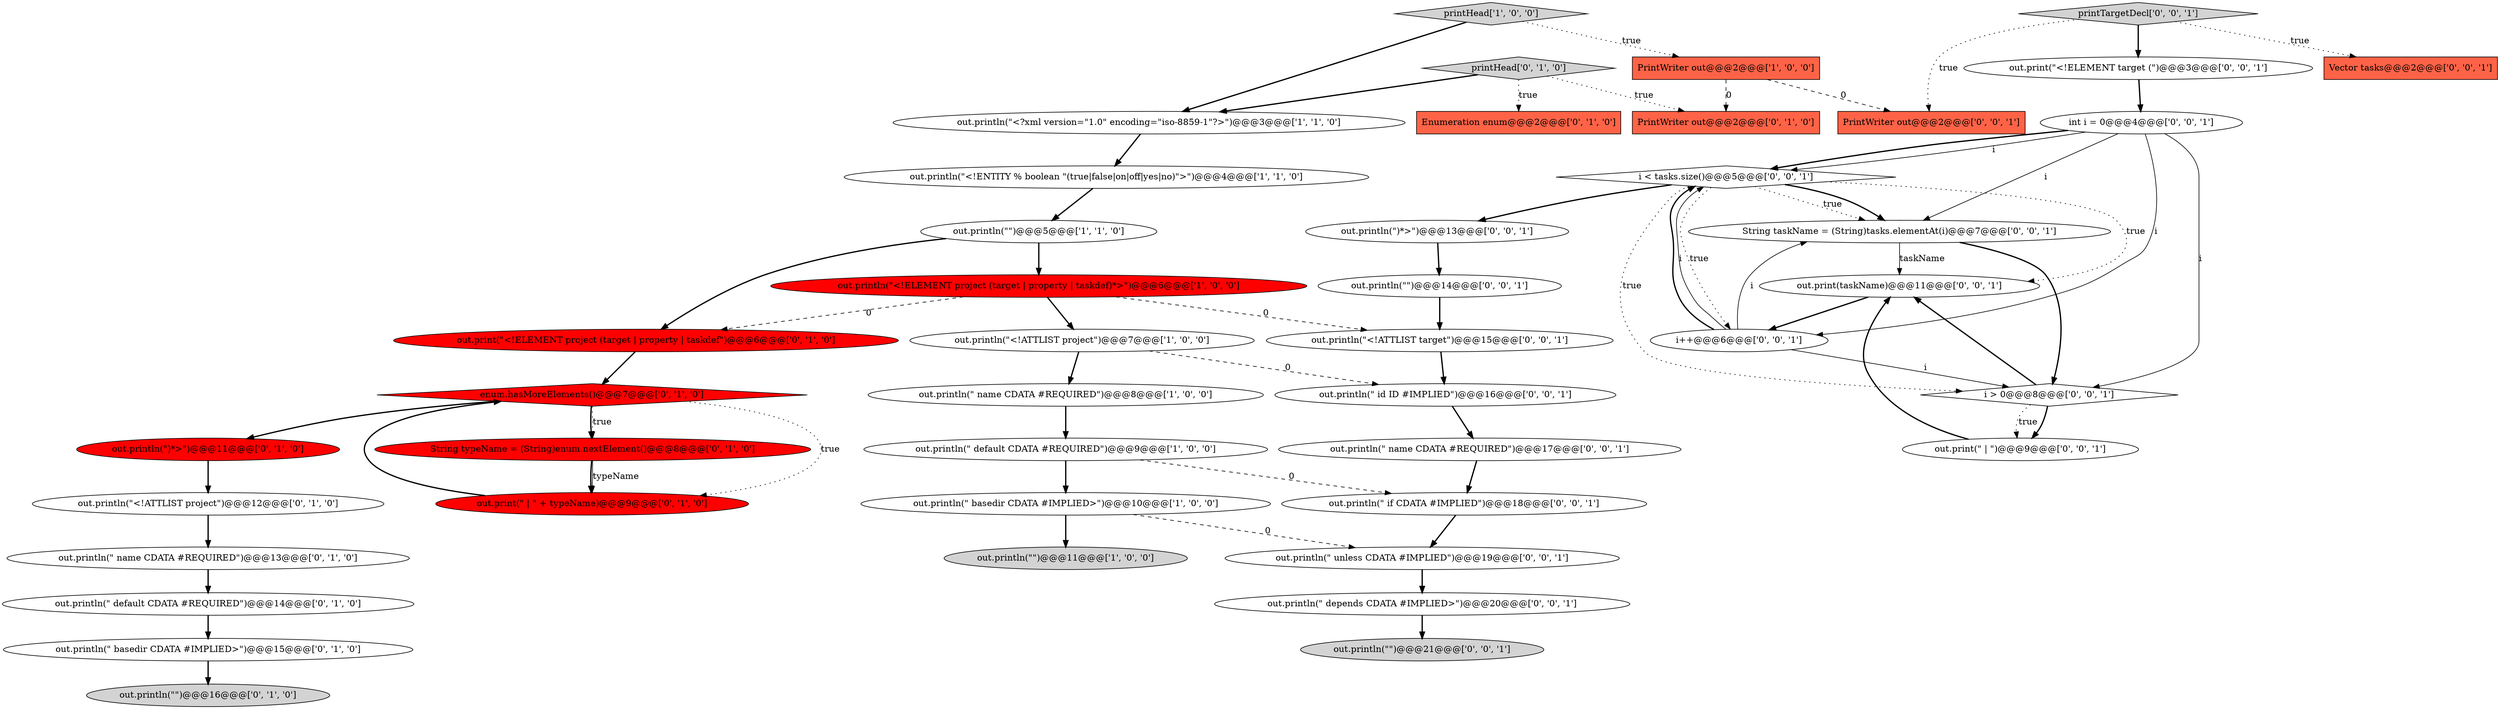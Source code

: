 digraph {
9 [style = filled, label = "printHead['1', '0', '0']", fillcolor = lightgray, shape = diamond image = "AAA0AAABBB1BBB"];
3 [style = filled, label = "out.println(\"<!ELEMENT project (target | property | taskdef)*>\")@@@6@@@['1', '0', '0']", fillcolor = red, shape = ellipse image = "AAA1AAABBB1BBB"];
2 [style = filled, label = "out.println(\" default CDATA #REQUIRED\")@@@9@@@['1', '0', '0']", fillcolor = white, shape = ellipse image = "AAA0AAABBB1BBB"];
27 [style = filled, label = "String taskName = (String)tasks.elementAt(i)@@@7@@@['0', '0', '1']", fillcolor = white, shape = ellipse image = "AAA0AAABBB3BBB"];
10 [style = filled, label = "out.println(\"<?xml version=\"1.0\" encoding=\"iso-8859-1\"?>\")@@@3@@@['1', '1', '0']", fillcolor = white, shape = ellipse image = "AAA0AAABBB1BBB"];
37 [style = filled, label = "out.println(\"\")@@@21@@@['0', '0', '1']", fillcolor = lightgray, shape = ellipse image = "AAA0AAABBB3BBB"];
19 [style = filled, label = "out.print(\" | \" + typeName)@@@9@@@['0', '1', '0']", fillcolor = red, shape = ellipse image = "AAA1AAABBB2BBB"];
43 [style = filled, label = "out.print(\" | \")@@@9@@@['0', '0', '1']", fillcolor = white, shape = ellipse image = "AAA0AAABBB3BBB"];
8 [style = filled, label = "out.println(\" basedir CDATA #IMPLIED>\")@@@10@@@['1', '0', '0']", fillcolor = white, shape = ellipse image = "AAA0AAABBB1BBB"];
26 [style = filled, label = "printTargetDecl['0', '0', '1']", fillcolor = lightgray, shape = diamond image = "AAA0AAABBB3BBB"];
0 [style = filled, label = "out.println(\" name CDATA #REQUIRED\")@@@8@@@['1', '0', '0']", fillcolor = white, shape = ellipse image = "AAA0AAABBB1BBB"];
7 [style = filled, label = "out.println(\"\")@@@5@@@['1', '1', '0']", fillcolor = white, shape = ellipse image = "AAA0AAABBB1BBB"];
12 [style = filled, label = "Enumeration enum@@@2@@@['0', '1', '0']", fillcolor = tomato, shape = box image = "AAA0AAABBB2BBB"];
17 [style = filled, label = "out.println(\"\")@@@16@@@['0', '1', '0']", fillcolor = lightgray, shape = ellipse image = "AAA0AAABBB2BBB"];
30 [style = filled, label = "out.print(\"<!ELEMENT target (\")@@@3@@@['0', '0', '1']", fillcolor = white, shape = ellipse image = "AAA0AAABBB3BBB"];
42 [style = filled, label = "out.println(\" unless CDATA #IMPLIED\")@@@19@@@['0', '0', '1']", fillcolor = white, shape = ellipse image = "AAA0AAABBB3BBB"];
15 [style = filled, label = "out.println(\" basedir CDATA #IMPLIED>\")@@@15@@@['0', '1', '0']", fillcolor = white, shape = ellipse image = "AAA0AAABBB2BBB"];
39 [style = filled, label = "i++@@@6@@@['0', '0', '1']", fillcolor = white, shape = ellipse image = "AAA0AAABBB3BBB"];
24 [style = filled, label = "out.println(\" id ID #IMPLIED\")@@@16@@@['0', '0', '1']", fillcolor = white, shape = ellipse image = "AAA0AAABBB3BBB"];
13 [style = filled, label = "PrintWriter out@@@2@@@['0', '1', '0']", fillcolor = tomato, shape = box image = "AAA1AAABBB2BBB"];
38 [style = filled, label = "i < tasks.size()@@@5@@@['0', '0', '1']", fillcolor = white, shape = diamond image = "AAA0AAABBB3BBB"];
32 [style = filled, label = "out.println(\" depends CDATA #IMPLIED>\")@@@20@@@['0', '0', '1']", fillcolor = white, shape = ellipse image = "AAA0AAABBB3BBB"];
41 [style = filled, label = "out.println(\")*>\")@@@13@@@['0', '0', '1']", fillcolor = white, shape = ellipse image = "AAA0AAABBB3BBB"];
34 [style = filled, label = "out.println(\" name CDATA #REQUIRED\")@@@17@@@['0', '0', '1']", fillcolor = white, shape = ellipse image = "AAA0AAABBB3BBB"];
16 [style = filled, label = "String typeName = (String)enum.nextElement()@@@8@@@['0', '1', '0']", fillcolor = red, shape = ellipse image = "AAA1AAABBB2BBB"];
22 [style = filled, label = "printHead['0', '1', '0']", fillcolor = lightgray, shape = diamond image = "AAA0AAABBB2BBB"];
14 [style = filled, label = "out.println(\" name CDATA #REQUIRED\")@@@13@@@['0', '1', '0']", fillcolor = white, shape = ellipse image = "AAA0AAABBB2BBB"];
23 [style = filled, label = "enum.hasMoreElements()@@@7@@@['0', '1', '0']", fillcolor = red, shape = diamond image = "AAA1AAABBB2BBB"];
1 [style = filled, label = "out.println(\"\")@@@11@@@['1', '0', '0']", fillcolor = lightgray, shape = ellipse image = "AAA0AAABBB1BBB"];
4 [style = filled, label = "out.println(\"<!ENTITY % boolean \"(true|false|on|off|yes|no)\">\")@@@4@@@['1', '1', '0']", fillcolor = white, shape = ellipse image = "AAA0AAABBB1BBB"];
31 [style = filled, label = "Vector tasks@@@2@@@['0', '0', '1']", fillcolor = tomato, shape = box image = "AAA0AAABBB3BBB"];
35 [style = filled, label = "out.println(\" if CDATA #IMPLIED\")@@@18@@@['0', '0', '1']", fillcolor = white, shape = ellipse image = "AAA0AAABBB3BBB"];
18 [style = filled, label = "out.println(\"<!ATTLIST project\")@@@12@@@['0', '1', '0']", fillcolor = white, shape = ellipse image = "AAA0AAABBB2BBB"];
5 [style = filled, label = "PrintWriter out@@@2@@@['1', '0', '0']", fillcolor = tomato, shape = box image = "AAA1AAABBB1BBB"];
29 [style = filled, label = "int i = 0@@@4@@@['0', '0', '1']", fillcolor = white, shape = ellipse image = "AAA0AAABBB3BBB"];
11 [style = filled, label = "out.println(\")*>\")@@@11@@@['0', '1', '0']", fillcolor = red, shape = ellipse image = "AAA1AAABBB2BBB"];
20 [style = filled, label = "out.println(\" default CDATA #REQUIRED\")@@@14@@@['0', '1', '0']", fillcolor = white, shape = ellipse image = "AAA0AAABBB2BBB"];
33 [style = filled, label = "PrintWriter out@@@2@@@['0', '0', '1']", fillcolor = tomato, shape = box image = "AAA0AAABBB3BBB"];
6 [style = filled, label = "out.println(\"<!ATTLIST project\")@@@7@@@['1', '0', '0']", fillcolor = white, shape = ellipse image = "AAA0AAABBB1BBB"];
40 [style = filled, label = "out.println(\"\")@@@14@@@['0', '0', '1']", fillcolor = white, shape = ellipse image = "AAA0AAABBB3BBB"];
36 [style = filled, label = "out.print(taskName)@@@11@@@['0', '0', '1']", fillcolor = white, shape = ellipse image = "AAA0AAABBB3BBB"];
28 [style = filled, label = "out.println(\"<!ATTLIST target\")@@@15@@@['0', '0', '1']", fillcolor = white, shape = ellipse image = "AAA0AAABBB3BBB"];
21 [style = filled, label = "out.print(\"<!ELEMENT project (target | property | taskdef\")@@@6@@@['0', '1', '0']", fillcolor = red, shape = ellipse image = "AAA1AAABBB2BBB"];
25 [style = filled, label = "i > 0@@@8@@@['0', '0', '1']", fillcolor = white, shape = diamond image = "AAA0AAABBB3BBB"];
5->13 [style = dashed, label="0"];
23->16 [style = dotted, label="true"];
23->16 [style = bold, label=""];
3->28 [style = dashed, label="0"];
26->33 [style = dotted, label="true"];
32->37 [style = bold, label=""];
3->21 [style = dashed, label="0"];
35->42 [style = bold, label=""];
38->27 [style = dotted, label="true"];
25->36 [style = bold, label=""];
2->35 [style = dashed, label="0"];
0->2 [style = bold, label=""];
29->39 [style = solid, label="i"];
43->36 [style = bold, label=""];
38->39 [style = dotted, label="true"];
29->25 [style = solid, label="i"];
38->27 [style = bold, label=""];
24->34 [style = bold, label=""];
3->6 [style = bold, label=""];
39->38 [style = solid, label="i"];
25->43 [style = bold, label=""];
39->25 [style = solid, label="i"];
6->0 [style = bold, label=""];
38->41 [style = bold, label=""];
38->25 [style = dotted, label="true"];
40->28 [style = bold, label=""];
9->10 [style = bold, label=""];
23->19 [style = dotted, label="true"];
38->36 [style = dotted, label="true"];
16->19 [style = bold, label=""];
30->29 [style = bold, label=""];
36->39 [style = bold, label=""];
7->3 [style = bold, label=""];
11->18 [style = bold, label=""];
4->7 [style = bold, label=""];
22->12 [style = dotted, label="true"];
8->42 [style = dashed, label="0"];
26->30 [style = bold, label=""];
8->1 [style = bold, label=""];
26->31 [style = dotted, label="true"];
15->17 [style = bold, label=""];
39->27 [style = solid, label="i"];
41->40 [style = bold, label=""];
29->27 [style = solid, label="i"];
6->24 [style = dashed, label="0"];
19->23 [style = bold, label=""];
29->38 [style = solid, label="i"];
22->13 [style = dotted, label="true"];
5->33 [style = dashed, label="0"];
22->10 [style = bold, label=""];
27->36 [style = solid, label="taskName"];
10->4 [style = bold, label=""];
39->38 [style = bold, label=""];
7->21 [style = bold, label=""];
28->24 [style = bold, label=""];
42->32 [style = bold, label=""];
25->43 [style = dotted, label="true"];
29->38 [style = bold, label=""];
34->35 [style = bold, label=""];
23->11 [style = bold, label=""];
20->15 [style = bold, label=""];
16->19 [style = solid, label="typeName"];
18->14 [style = bold, label=""];
27->25 [style = bold, label=""];
2->8 [style = bold, label=""];
14->20 [style = bold, label=""];
21->23 [style = bold, label=""];
9->5 [style = dotted, label="true"];
}
